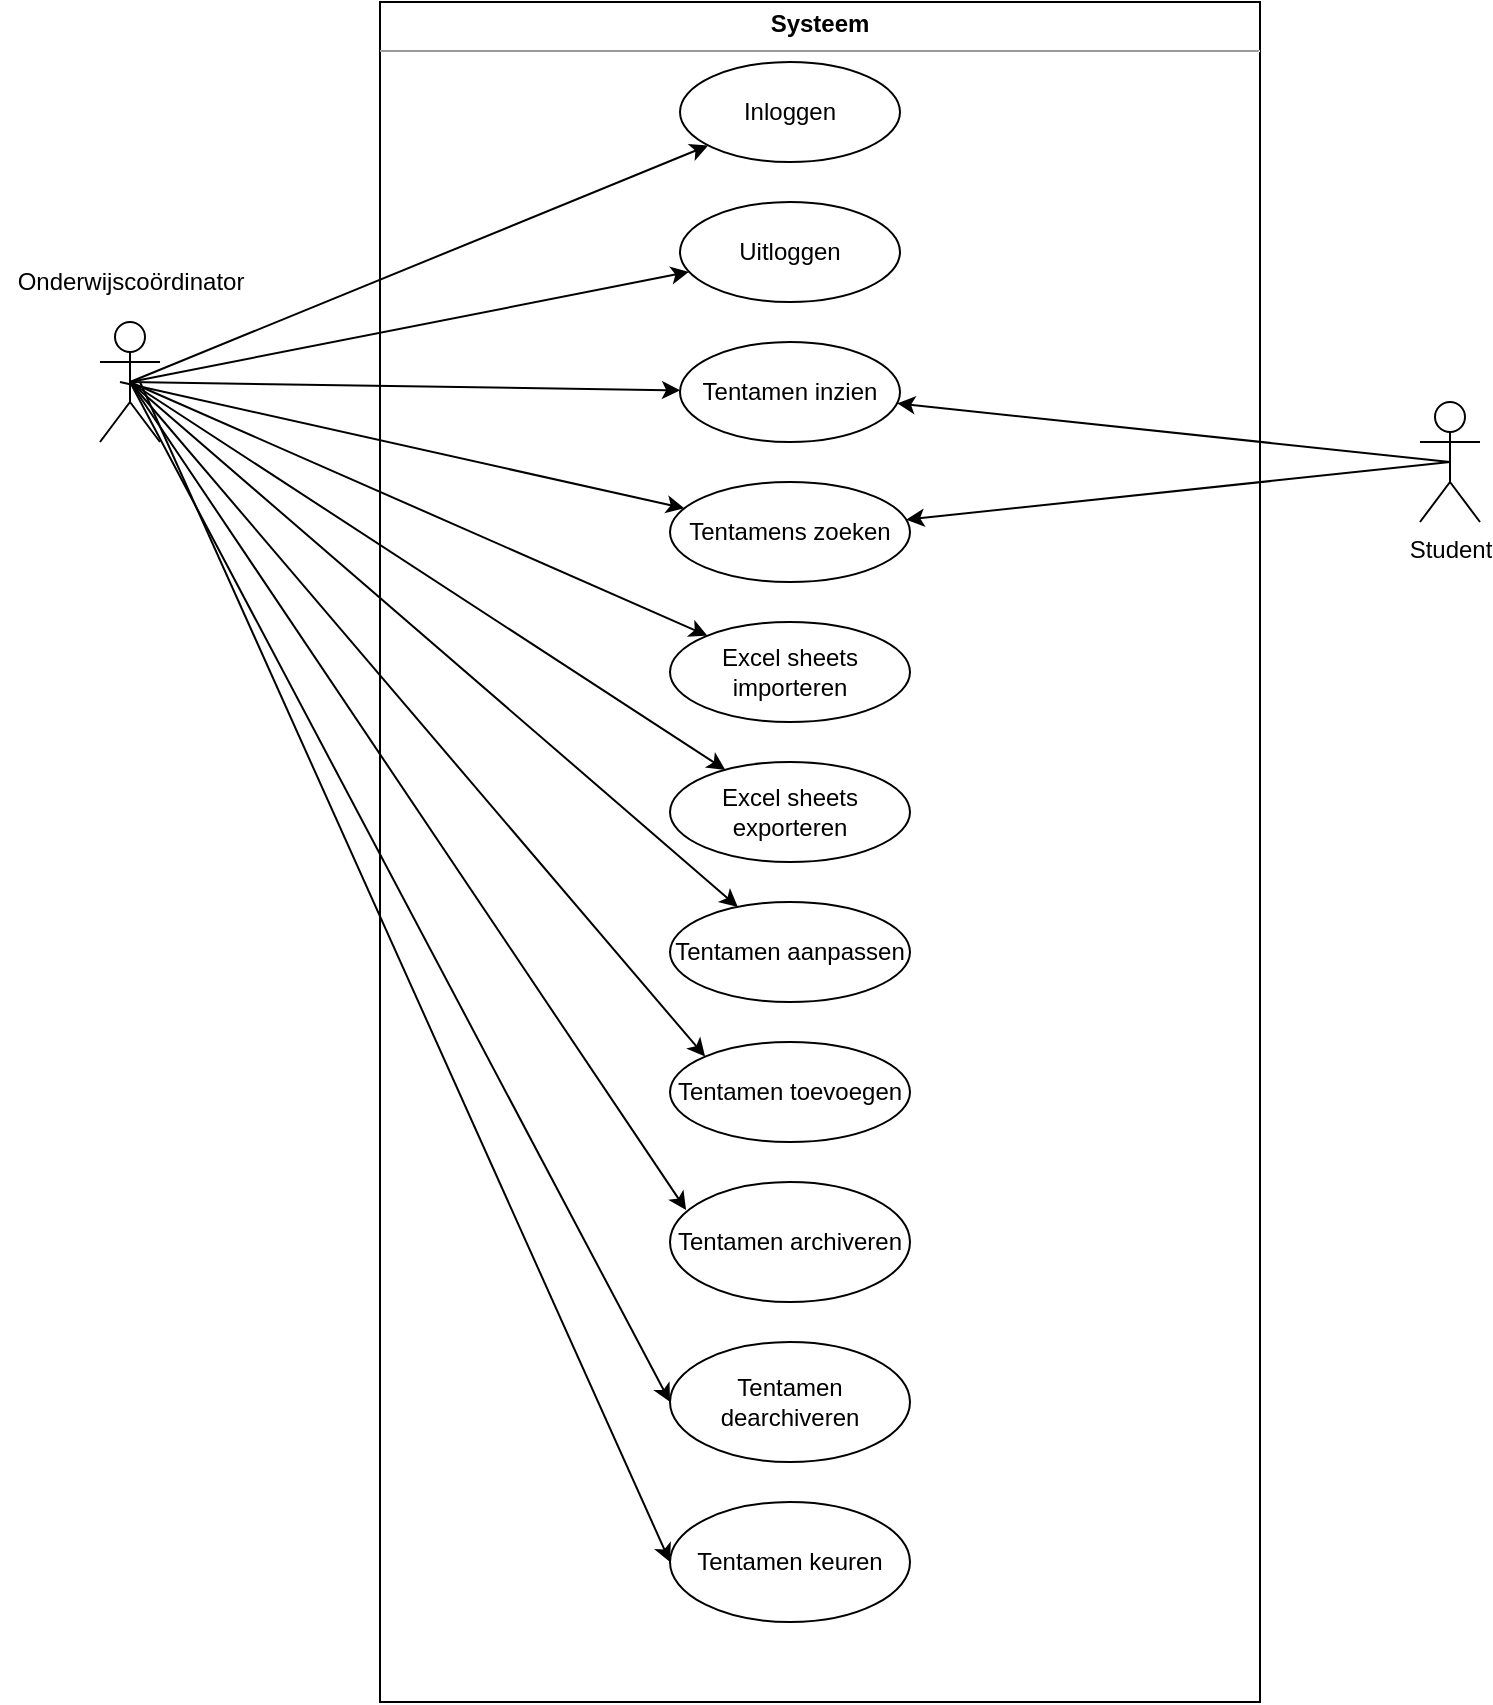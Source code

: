 <mxfile version="16.4.6" type="device"><diagram id="egBLNL8G0-vZkhJTk7WF" name="Page-1"><mxGraphModel dx="1422" dy="780" grid="1" gridSize="10" guides="1" tooltips="1" connect="1" arrows="1" fold="1" page="1" pageScale="1" pageWidth="827" pageHeight="1169" math="0" shadow="0"><root><mxCell id="0"/><mxCell id="1" parent="0"/><mxCell id="jblPgzvekUfM-D6LdHDq-1" value="&lt;p style=&quot;margin: 0px ; margin-top: 4px ; text-align: center&quot;&gt;&lt;b&gt;Systeem&lt;/b&gt;&lt;br&gt;&lt;/p&gt;&lt;hr size=&quot;1&quot;&gt;&lt;div style=&quot;height: 2px&quot;&gt;&lt;/div&gt;" style="verticalAlign=top;align=left;overflow=fill;fontSize=12;fontFamily=Helvetica;html=1;" parent="1" vertex="1"><mxGeometry x="230" y="70" width="440" height="850" as="geometry"/></mxCell><mxCell id="jblPgzvekUfM-D6LdHDq-3" value="Student" style="shape=umlActor;verticalLabelPosition=bottom;verticalAlign=top;html=1;" parent="1" vertex="1"><mxGeometry x="750" y="270" width="30" height="60" as="geometry"/></mxCell><mxCell id="jblPgzvekUfM-D6LdHDq-2" value="" style="shape=umlActor;verticalLabelPosition=bottom;verticalAlign=top;html=1;" parent="1" vertex="1"><mxGeometry x="90" y="230" width="30" height="60" as="geometry"/></mxCell><mxCell id="jblPgzvekUfM-D6LdHDq-5" value="Inloggen" style="ellipse;whiteSpace=wrap;html=1;" parent="1" vertex="1"><mxGeometry x="380" y="100" width="110" height="50" as="geometry"/></mxCell><mxCell id="jblPgzvekUfM-D6LdHDq-6" value="Uitloggen" style="ellipse;whiteSpace=wrap;html=1;" parent="1" vertex="1"><mxGeometry x="380" y="170" width="110" height="50" as="geometry"/></mxCell><mxCell id="jblPgzvekUfM-D6LdHDq-9" value="Tentamen inzien" style="ellipse;whiteSpace=wrap;html=1;" parent="1" vertex="1"><mxGeometry x="380" y="240" width="110" height="50" as="geometry"/></mxCell><mxCell id="jblPgzvekUfM-D6LdHDq-10" value="Tentamens zoeken" style="ellipse;whiteSpace=wrap;html=1;" parent="1" vertex="1"><mxGeometry x="375" y="310" width="120" height="50" as="geometry"/></mxCell><mxCell id="jblPgzvekUfM-D6LdHDq-11" value="Excel sheets importeren" style="ellipse;whiteSpace=wrap;html=1;" parent="1" vertex="1"><mxGeometry x="375" y="380" width="120" height="50" as="geometry"/></mxCell><mxCell id="jblPgzvekUfM-D6LdHDq-12" value="&lt;div&gt;Excel sheets exporteren&lt;/div&gt;" style="ellipse;whiteSpace=wrap;html=1;" parent="1" vertex="1"><mxGeometry x="375" y="450" width="120" height="50" as="geometry"/></mxCell><mxCell id="jblPgzvekUfM-D6LdHDq-13" value="Tentamen archiveren" style="ellipse;whiteSpace=wrap;html=1;" parent="1" vertex="1"><mxGeometry x="375" y="660" width="120" height="60" as="geometry"/></mxCell><mxCell id="jblPgzvekUfM-D6LdHDq-14" value="Tentamen aanpassen" style="ellipse;whiteSpace=wrap;html=1;" parent="1" vertex="1"><mxGeometry x="375" y="520" width="120" height="50" as="geometry"/></mxCell><mxCell id="jblPgzvekUfM-D6LdHDq-15" value="Tentamen toevoegen" style="ellipse;whiteSpace=wrap;html=1;" parent="1" vertex="1"><mxGeometry x="375" y="590" width="120" height="50" as="geometry"/></mxCell><mxCell id="jblPgzvekUfM-D6LdHDq-20" value="" style="endArrow=classic;html=1;rounded=0;exitX=0.5;exitY=0.5;exitDx=0;exitDy=0;exitPerimeter=0;" parent="1" source="jblPgzvekUfM-D6LdHDq-2" target="jblPgzvekUfM-D6LdHDq-11" edge="1"><mxGeometry width="50" height="50" relative="1" as="geometry"><mxPoint x="530" y="380" as="sourcePoint"/><mxPoint x="580" y="330" as="targetPoint"/></mxGeometry></mxCell><mxCell id="jblPgzvekUfM-D6LdHDq-21" value="" style="endArrow=classic;html=1;rounded=0;exitX=0.5;exitY=0.5;exitDx=0;exitDy=0;exitPerimeter=0;" parent="1" source="jblPgzvekUfM-D6LdHDq-2" target="jblPgzvekUfM-D6LdHDq-5" edge="1"><mxGeometry width="50" height="50" relative="1" as="geometry"><mxPoint x="530" y="380" as="sourcePoint"/><mxPoint x="580" y="330" as="targetPoint"/></mxGeometry></mxCell><mxCell id="jblPgzvekUfM-D6LdHDq-22" value="" style="endArrow=classic;html=1;rounded=0;exitX=0.5;exitY=0.5;exitDx=0;exitDy=0;exitPerimeter=0;" parent="1" source="jblPgzvekUfM-D6LdHDq-2" target="jblPgzvekUfM-D6LdHDq-6" edge="1"><mxGeometry width="50" height="50" relative="1" as="geometry"><mxPoint x="105" y="270" as="sourcePoint"/><mxPoint x="489.745" y="149.208" as="targetPoint"/></mxGeometry></mxCell><mxCell id="jblPgzvekUfM-D6LdHDq-23" value="" style="endArrow=classic;html=1;rounded=0;exitX=0.5;exitY=0.5;exitDx=0;exitDy=0;exitPerimeter=0;" parent="1" source="jblPgzvekUfM-D6LdHDq-2" target="jblPgzvekUfM-D6LdHDq-9" edge="1"><mxGeometry width="50" height="50" relative="1" as="geometry"><mxPoint x="105" y="270" as="sourcePoint"/><mxPoint x="482.81" y="212.889" as="targetPoint"/></mxGeometry></mxCell><mxCell id="jblPgzvekUfM-D6LdHDq-24" value="" style="endArrow=classic;html=1;rounded=0;" parent="1" target="jblPgzvekUfM-D6LdHDq-10" edge="1"><mxGeometry width="50" height="50" relative="1" as="geometry"><mxPoint x="100" y="260" as="sourcePoint"/><mxPoint x="480.018" y="274.361" as="targetPoint"/></mxGeometry></mxCell><mxCell id="jblPgzvekUfM-D6LdHDq-25" value="" style="endArrow=classic;html=1;rounded=0;exitX=0.5;exitY=0.5;exitDx=0;exitDy=0;exitPerimeter=0;" parent="1" source="jblPgzvekUfM-D6LdHDq-3" target="jblPgzvekUfM-D6LdHDq-10" edge="1"><mxGeometry width="50" height="50" relative="1" as="geometry"><mxPoint x="105" y="270" as="sourcePoint"/><mxPoint x="170" y="520" as="targetPoint"/></mxGeometry></mxCell><mxCell id="jblPgzvekUfM-D6LdHDq-27" value="" style="endArrow=classic;html=1;rounded=0;exitX=0.5;exitY=0.5;exitDx=0;exitDy=0;exitPerimeter=0;" parent="1" source="jblPgzvekUfM-D6LdHDq-3" target="jblPgzvekUfM-D6LdHDq-9" edge="1"><mxGeometry width="50" height="50" relative="1" as="geometry"><mxPoint x="775" y="310" as="sourcePoint"/><mxPoint x="503.146" y="338.833" as="targetPoint"/></mxGeometry></mxCell><mxCell id="jblPgzvekUfM-D6LdHDq-29" value="" style="endArrow=classic;html=1;rounded=0;exitX=0.5;exitY=0.5;exitDx=0;exitDy=0;exitPerimeter=0;" parent="1" source="jblPgzvekUfM-D6LdHDq-2" target="jblPgzvekUfM-D6LdHDq-12" edge="1"><mxGeometry width="50" height="50" relative="1" as="geometry"><mxPoint x="105" y="270" as="sourcePoint"/><mxPoint x="403.07" y="397.118" as="targetPoint"/></mxGeometry></mxCell><mxCell id="jblPgzvekUfM-D6LdHDq-30" value="" style="endArrow=classic;html=1;rounded=0;exitX=0.5;exitY=0.5;exitDx=0;exitDy=0;exitPerimeter=0;" parent="1" source="jblPgzvekUfM-D6LdHDq-2" target="jblPgzvekUfM-D6LdHDq-14" edge="1"><mxGeometry width="50" height="50" relative="1" as="geometry"><mxPoint x="105" y="270" as="sourcePoint"/><mxPoint x="411.987" y="464.124" as="targetPoint"/></mxGeometry></mxCell><mxCell id="jblPgzvekUfM-D6LdHDq-31" value="" style="endArrow=classic;html=1;rounded=0;exitX=0.5;exitY=0.5;exitDx=0;exitDy=0;exitPerimeter=0;entryX=0;entryY=0;entryDx=0;entryDy=0;" parent="1" source="jblPgzvekUfM-D6LdHDq-2" target="jblPgzvekUfM-D6LdHDq-15" edge="1"><mxGeometry width="50" height="50" relative="1" as="geometry"><mxPoint x="105" y="270" as="sourcePoint"/><mxPoint x="418.293" y="532.613" as="targetPoint"/></mxGeometry></mxCell><mxCell id="jblPgzvekUfM-D6LdHDq-32" value="" style="endArrow=classic;html=1;rounded=0;exitX=0.5;exitY=0.5;exitDx=0;exitDy=0;exitPerimeter=0;entryX=0.067;entryY=0.233;entryDx=0;entryDy=0;entryPerimeter=0;" parent="1" source="jblPgzvekUfM-D6LdHDq-2" target="jblPgzvekUfM-D6LdHDq-13" edge="1"><mxGeometry width="50" height="50" relative="1" as="geometry"><mxPoint x="105" y="270" as="sourcePoint"/><mxPoint x="422.762" y="601.781" as="targetPoint"/></mxGeometry></mxCell><mxCell id="jblPgzvekUfM-D6LdHDq-33" value="Onderwijscoördinator" style="text;html=1;align=center;verticalAlign=middle;resizable=0;points=[];autosize=1;strokeColor=none;fillColor=none;" parent="1" vertex="1"><mxGeometry x="40" y="200" width="130" height="20" as="geometry"/></mxCell><mxCell id="v3_8GSpiP32GOnBxt7_4-1" value="Tentamen dearchiveren" style="ellipse;whiteSpace=wrap;html=1;" vertex="1" parent="1"><mxGeometry x="375" y="740" width="120" height="60" as="geometry"/></mxCell><mxCell id="v3_8GSpiP32GOnBxt7_4-2" value="Tentamen keuren" style="ellipse;whiteSpace=wrap;html=1;" vertex="1" parent="1"><mxGeometry x="375" y="820" width="120" height="60" as="geometry"/></mxCell><mxCell id="v3_8GSpiP32GOnBxt7_4-3" value="" style="endArrow=classic;html=1;rounded=0;exitX=0.5;exitY=0.5;exitDx=0;exitDy=0;exitPerimeter=0;entryX=0;entryY=0.5;entryDx=0;entryDy=0;" edge="1" parent="1" source="jblPgzvekUfM-D6LdHDq-2" target="v3_8GSpiP32GOnBxt7_4-1"><mxGeometry width="50" height="50" relative="1" as="geometry"><mxPoint x="115" y="270" as="sourcePoint"/><mxPoint x="393.04" y="683.98" as="targetPoint"/></mxGeometry></mxCell><mxCell id="v3_8GSpiP32GOnBxt7_4-4" value="" style="endArrow=classic;html=1;rounded=0;entryX=0;entryY=0.5;entryDx=0;entryDy=0;" edge="1" parent="1" target="v3_8GSpiP32GOnBxt7_4-2"><mxGeometry width="50" height="50" relative="1" as="geometry"><mxPoint x="110" y="260" as="sourcePoint"/><mxPoint x="385" y="780" as="targetPoint"/></mxGeometry></mxCell></root></mxGraphModel></diagram></mxfile>